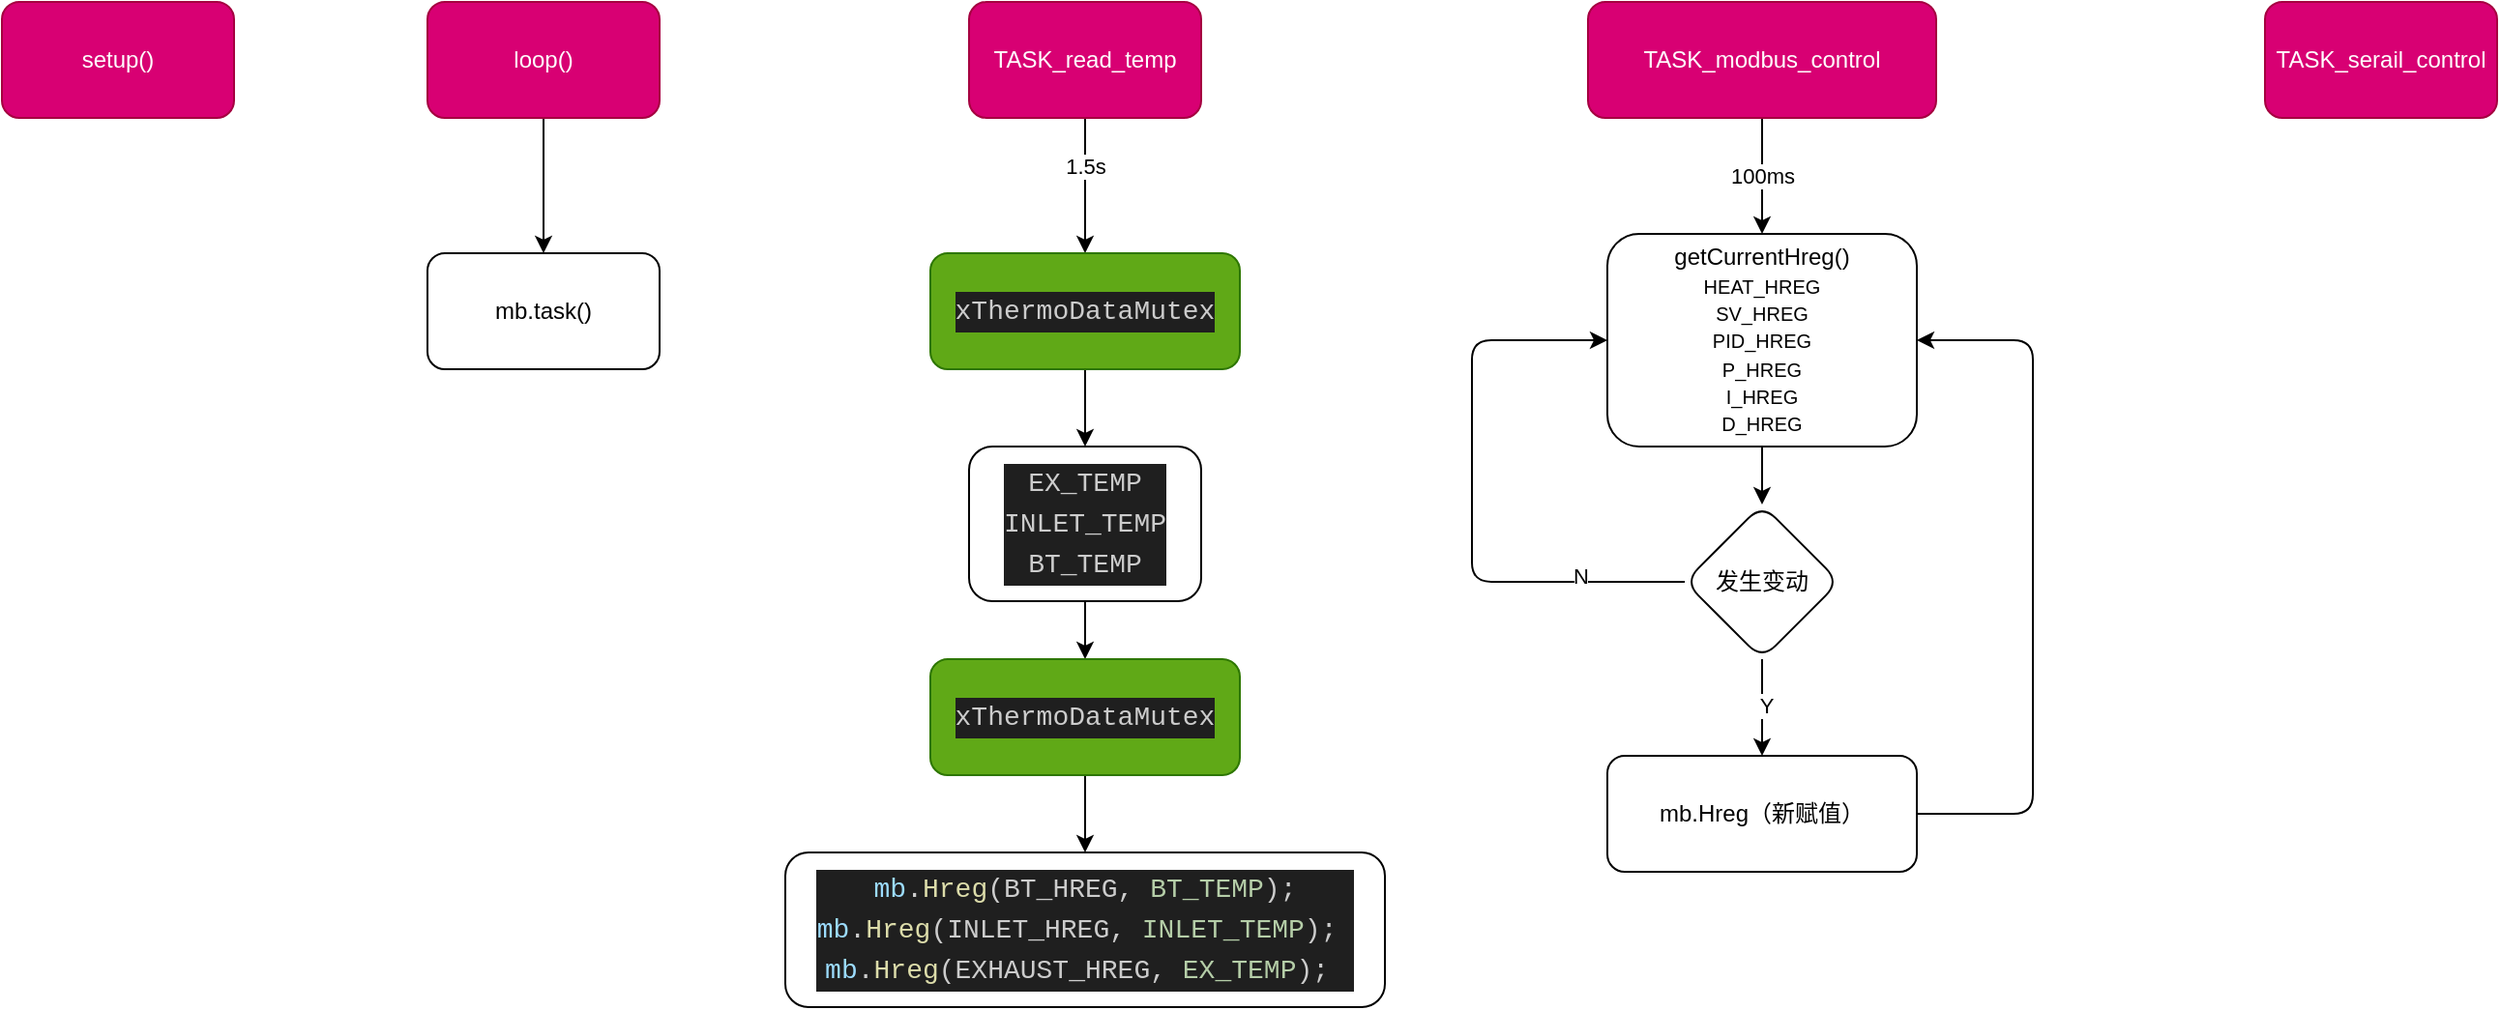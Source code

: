 <mxfile>
    <diagram id="BzFfho2s-DosaZCxsHBp" name="第 1 页">
        <mxGraphModel dx="1440" dy="498" grid="1" gridSize="10" guides="1" tooltips="1" connect="1" arrows="1" fold="1" page="1" pageScale="1" pageWidth="827" pageHeight="1169" math="0" shadow="0">
            <root>
                <mxCell id="0"/>
                <mxCell id="1" parent="0"/>
                <mxCell id="4" style="edgeStyle=none;html=1;exitX=0.5;exitY=1;exitDx=0;exitDy=0;" edge="1" parent="1" source="2" target="3">
                    <mxGeometry relative="1" as="geometry"/>
                </mxCell>
                <mxCell id="5" value="1.5s" style="edgeLabel;html=1;align=center;verticalAlign=middle;resizable=0;points=[];" vertex="1" connectable="0" parent="4">
                    <mxGeometry x="-0.329" relative="1" as="geometry">
                        <mxPoint y="1" as="offset"/>
                    </mxGeometry>
                </mxCell>
                <mxCell id="2" value="TASK_read_temp" style="rounded=1;whiteSpace=wrap;html=1;fillColor=#d80073;fontColor=#ffffff;strokeColor=#A50040;" vertex="1" parent="1">
                    <mxGeometry x="310" y="130" width="120" height="60" as="geometry"/>
                </mxCell>
                <mxCell id="7" style="edgeStyle=none;html=1;exitX=0.5;exitY=1;exitDx=0;exitDy=0;entryX=0.5;entryY=0;entryDx=0;entryDy=0;" edge="1" parent="1" source="3" target="8">
                    <mxGeometry relative="1" as="geometry">
                        <mxPoint x="370" y="390" as="targetPoint"/>
                    </mxGeometry>
                </mxCell>
                <mxCell id="3" value="&lt;div style=&quot;color: rgb(204, 204, 204); background-color: rgb(31, 31, 31); font-family: Menlo, Menlo, Menlo, Menlo, Monaco, &amp;quot;Courier New&amp;quot;, monospace; font-size: 14px; line-height: 21px;&quot;&gt;xThermoDataMutex&lt;/div&gt;" style="whiteSpace=wrap;html=1;rounded=1;fillColor=#60a917;fontColor=#ffffff;strokeColor=#2D7600;" vertex="1" parent="1">
                    <mxGeometry x="290" y="260" width="160" height="60" as="geometry"/>
                </mxCell>
                <mxCell id="13" style="edgeStyle=none;html=1;exitX=0.5;exitY=1;exitDx=0;exitDy=0;" edge="1" parent="1" source="8" target="12">
                    <mxGeometry relative="1" as="geometry"/>
                </mxCell>
                <mxCell id="8" value="&lt;div style=&quot;color: rgb(204, 204, 204); background-color: rgb(31, 31, 31); font-family: Menlo, Menlo, Menlo, Menlo, Monaco, &amp;quot;Courier New&amp;quot;, monospace; font-size: 14px; line-height: 21px;&quot;&gt;EX_TEMP&lt;/div&gt;&lt;div style=&quot;color: rgb(204, 204, 204); background-color: rgb(31, 31, 31); font-family: Menlo, Menlo, Menlo, Menlo, Monaco, &amp;quot;Courier New&amp;quot;, monospace; font-size: 14px; line-height: 21px;&quot;&gt;&lt;div style=&quot;line-height: 21px;&quot;&gt;INLET_TEMP&lt;/div&gt;&lt;div style=&quot;line-height: 21px;&quot;&gt;&lt;div style=&quot;line-height: 21px;&quot;&gt;BT_TEMP&lt;/div&gt;&lt;/div&gt;&lt;/div&gt;" style="rounded=1;whiteSpace=wrap;html=1;" vertex="1" parent="1">
                    <mxGeometry x="310" y="360" width="120" height="80" as="geometry"/>
                </mxCell>
                <mxCell id="9" value="&lt;div style=&quot;background-color: rgb(31, 31, 31); font-family: Menlo, Menlo, Menlo, Menlo, Monaco, &amp;quot;Courier New&amp;quot;, monospace; font-size: 14px; line-height: 21px;&quot;&gt;&lt;div style=&quot;&quot;&gt;    &lt;span style=&quot;color: rgb(156, 220, 254);&quot;&gt;mb&lt;/span&gt;&lt;font color=&quot;#cccccc&quot;&gt;.&lt;/font&gt;&lt;span style=&quot;color: rgb(220, 220, 170);&quot;&gt;Hreg&lt;/span&gt;&lt;font color=&quot;#cccccc&quot;&gt;(BT_HREG, &lt;/font&gt;&lt;font color=&quot;#b5cea8&quot;&gt;BT_TEMP&lt;/font&gt;&lt;font color=&quot;#cccccc&quot;&gt;);&lt;/font&gt;&lt;/div&gt;&lt;div style=&quot;&quot;&gt;&lt;span style=&quot;color: rgb(204, 204, 204);&quot;&gt;    &lt;span style=&quot;color: #9cdcfe;&quot;&gt;mb&lt;/span&gt;.&lt;span style=&quot;color: #dcdcaa;&quot;&gt;Hreg&lt;/span&gt;(INLET_HREG, &lt;/span&gt;&lt;font color=&quot;#b5cea8&quot;&gt;INLET_TEMP&lt;/font&gt;&lt;font color=&quot;#cccccc&quot;&gt;);&lt;/font&gt;&lt;span style=&quot;color: rgb(106, 153, 85);&quot;&gt;&amp;nbsp;&lt;/span&gt;&lt;/div&gt;&lt;div style=&quot;&quot;&gt;&lt;span style=&quot;color: rgb(204, 204, 204);&quot;&gt;    &lt;span style=&quot;color: #9cdcfe;&quot;&gt;mb&lt;/span&gt;.&lt;span style=&quot;color: #dcdcaa;&quot;&gt;Hreg&lt;/span&gt;(EXHAUST_HREG, &lt;/span&gt;&lt;font color=&quot;#b5cea8&quot;&gt;EX_TEMP&lt;/font&gt;&lt;font color=&quot;#cccccc&quot;&gt;);&lt;/font&gt;&lt;span style=&quot;color: rgb(106, 153, 85);&quot;&gt;&amp;nbsp;&lt;/span&gt;&lt;/div&gt;&lt;/div&gt;" style="rounded=1;whiteSpace=wrap;html=1;" vertex="1" parent="1">
                    <mxGeometry x="215" y="570" width="310" height="80" as="geometry"/>
                </mxCell>
                <mxCell id="14" style="edgeStyle=none;html=1;exitX=0.5;exitY=1;exitDx=0;exitDy=0;entryX=0.5;entryY=0;entryDx=0;entryDy=0;" edge="1" parent="1" source="12" target="9">
                    <mxGeometry relative="1" as="geometry"/>
                </mxCell>
                <mxCell id="12" value="&lt;div style=&quot;color: rgb(204, 204, 204); background-color: rgb(31, 31, 31); font-family: Menlo, Menlo, Menlo, Menlo, Monaco, &amp;quot;Courier New&amp;quot;, monospace; font-size: 14px; line-height: 21px;&quot;&gt;xThermoDataMutex&lt;/div&gt;" style="whiteSpace=wrap;html=1;rounded=1;fillColor=#60a917;fontColor=#ffffff;strokeColor=#2D7600;" vertex="1" parent="1">
                    <mxGeometry x="290" y="470" width="160" height="60" as="geometry"/>
                </mxCell>
                <mxCell id="18" style="edgeStyle=none;html=1;exitX=0.5;exitY=1;exitDx=0;exitDy=0;entryX=0.5;entryY=0;entryDx=0;entryDy=0;" edge="1" parent="1" source="15" target="17">
                    <mxGeometry relative="1" as="geometry"/>
                </mxCell>
                <mxCell id="15" value="loop()" style="rounded=1;whiteSpace=wrap;html=1;fillColor=#d80073;fontColor=#ffffff;strokeColor=#A50040;" vertex="1" parent="1">
                    <mxGeometry x="30" y="130" width="120" height="60" as="geometry"/>
                </mxCell>
                <mxCell id="16" value="setup()" style="rounded=1;whiteSpace=wrap;html=1;fillColor=#d80073;fontColor=#ffffff;strokeColor=#A50040;" vertex="1" parent="1">
                    <mxGeometry x="-190" y="130" width="120" height="60" as="geometry"/>
                </mxCell>
                <mxCell id="17" value="mb.task()" style="rounded=1;whiteSpace=wrap;html=1;" vertex="1" parent="1">
                    <mxGeometry x="30" y="260" width="120" height="60" as="geometry"/>
                </mxCell>
                <mxCell id="21" value="100ms" style="edgeStyle=none;html=1;exitX=0.5;exitY=1;exitDx=0;exitDy=0;entryX=0.5;entryY=0;entryDx=0;entryDy=0;" edge="1" parent="1" source="19" target="20">
                    <mxGeometry relative="1" as="geometry">
                        <mxPoint as="offset"/>
                    </mxGeometry>
                </mxCell>
                <mxCell id="19" value="TASK_modbus_control" style="rounded=1;whiteSpace=wrap;html=1;fillColor=#d80073;fontColor=#ffffff;strokeColor=#A50040;" vertex="1" parent="1">
                    <mxGeometry x="630" y="130" width="180" height="60" as="geometry"/>
                </mxCell>
                <mxCell id="24" style="edgeStyle=none;html=1;exitX=0.5;exitY=1;exitDx=0;exitDy=0;entryX=0.5;entryY=0;entryDx=0;entryDy=0;" edge="1" parent="1" source="20" target="23">
                    <mxGeometry relative="1" as="geometry"/>
                </mxCell>
                <mxCell id="20" value="getCurrentHreg()&lt;br&gt;&lt;font style=&quot;font-size: 10px;&quot;&gt;HEAT_HREG&lt;br&gt;SV_HREG&lt;br&gt;PID_HREG&lt;br&gt;P_HREG&lt;br&gt;I_HREG&lt;br&gt;D_HREG&lt;br&gt;&lt;/font&gt;" style="rounded=1;whiteSpace=wrap;html=1;" vertex="1" parent="1">
                    <mxGeometry x="640" y="250" width="160" height="110" as="geometry"/>
                </mxCell>
                <mxCell id="22" value="TASK_serail_control" style="rounded=1;whiteSpace=wrap;html=1;fillColor=#d80073;fontColor=#ffffff;strokeColor=#A50040;" vertex="1" parent="1">
                    <mxGeometry x="980" y="130" width="120" height="60" as="geometry"/>
                </mxCell>
                <mxCell id="25" style="edgeStyle=none;html=1;exitX=0;exitY=0.5;exitDx=0;exitDy=0;entryX=0;entryY=0.5;entryDx=0;entryDy=0;" edge="1" parent="1" source="23" target="20">
                    <mxGeometry relative="1" as="geometry">
                        <Array as="points">
                            <mxPoint x="570" y="430"/>
                            <mxPoint x="570" y="305"/>
                        </Array>
                    </mxGeometry>
                </mxCell>
                <mxCell id="26" value="N" style="edgeLabel;html=1;align=center;verticalAlign=middle;resizable=0;points=[];" vertex="1" connectable="0" parent="25">
                    <mxGeometry x="-0.645" y="-3" relative="1" as="geometry">
                        <mxPoint as="offset"/>
                    </mxGeometry>
                </mxCell>
                <mxCell id="28" style="edgeStyle=none;html=1;exitX=0.5;exitY=1;exitDx=0;exitDy=0;entryX=0.5;entryY=0;entryDx=0;entryDy=0;" edge="1" parent="1" source="23" target="27">
                    <mxGeometry relative="1" as="geometry"/>
                </mxCell>
                <mxCell id="30" value="Y" style="edgeLabel;html=1;align=center;verticalAlign=middle;resizable=0;points=[];" vertex="1" connectable="0" parent="28">
                    <mxGeometry x="-0.04" y="2" relative="1" as="geometry">
                        <mxPoint as="offset"/>
                    </mxGeometry>
                </mxCell>
                <mxCell id="23" value="发生变动" style="rhombus;whiteSpace=wrap;html=1;rounded=1;" vertex="1" parent="1">
                    <mxGeometry x="680" y="390" width="80" height="80" as="geometry"/>
                </mxCell>
                <mxCell id="29" style="edgeStyle=none;html=1;exitX=1;exitY=0.5;exitDx=0;exitDy=0;entryX=1;entryY=0.5;entryDx=0;entryDy=0;" edge="1" parent="1" source="27" target="20">
                    <mxGeometry relative="1" as="geometry">
                        <Array as="points">
                            <mxPoint x="860" y="550"/>
                            <mxPoint x="860" y="305"/>
                        </Array>
                    </mxGeometry>
                </mxCell>
                <mxCell id="27" value="mb.Hreg（新赋值）" style="whiteSpace=wrap;html=1;rounded=1;" vertex="1" parent="1">
                    <mxGeometry x="640" y="520" width="160" height="60" as="geometry"/>
                </mxCell>
            </root>
        </mxGraphModel>
    </diagram>
</mxfile>